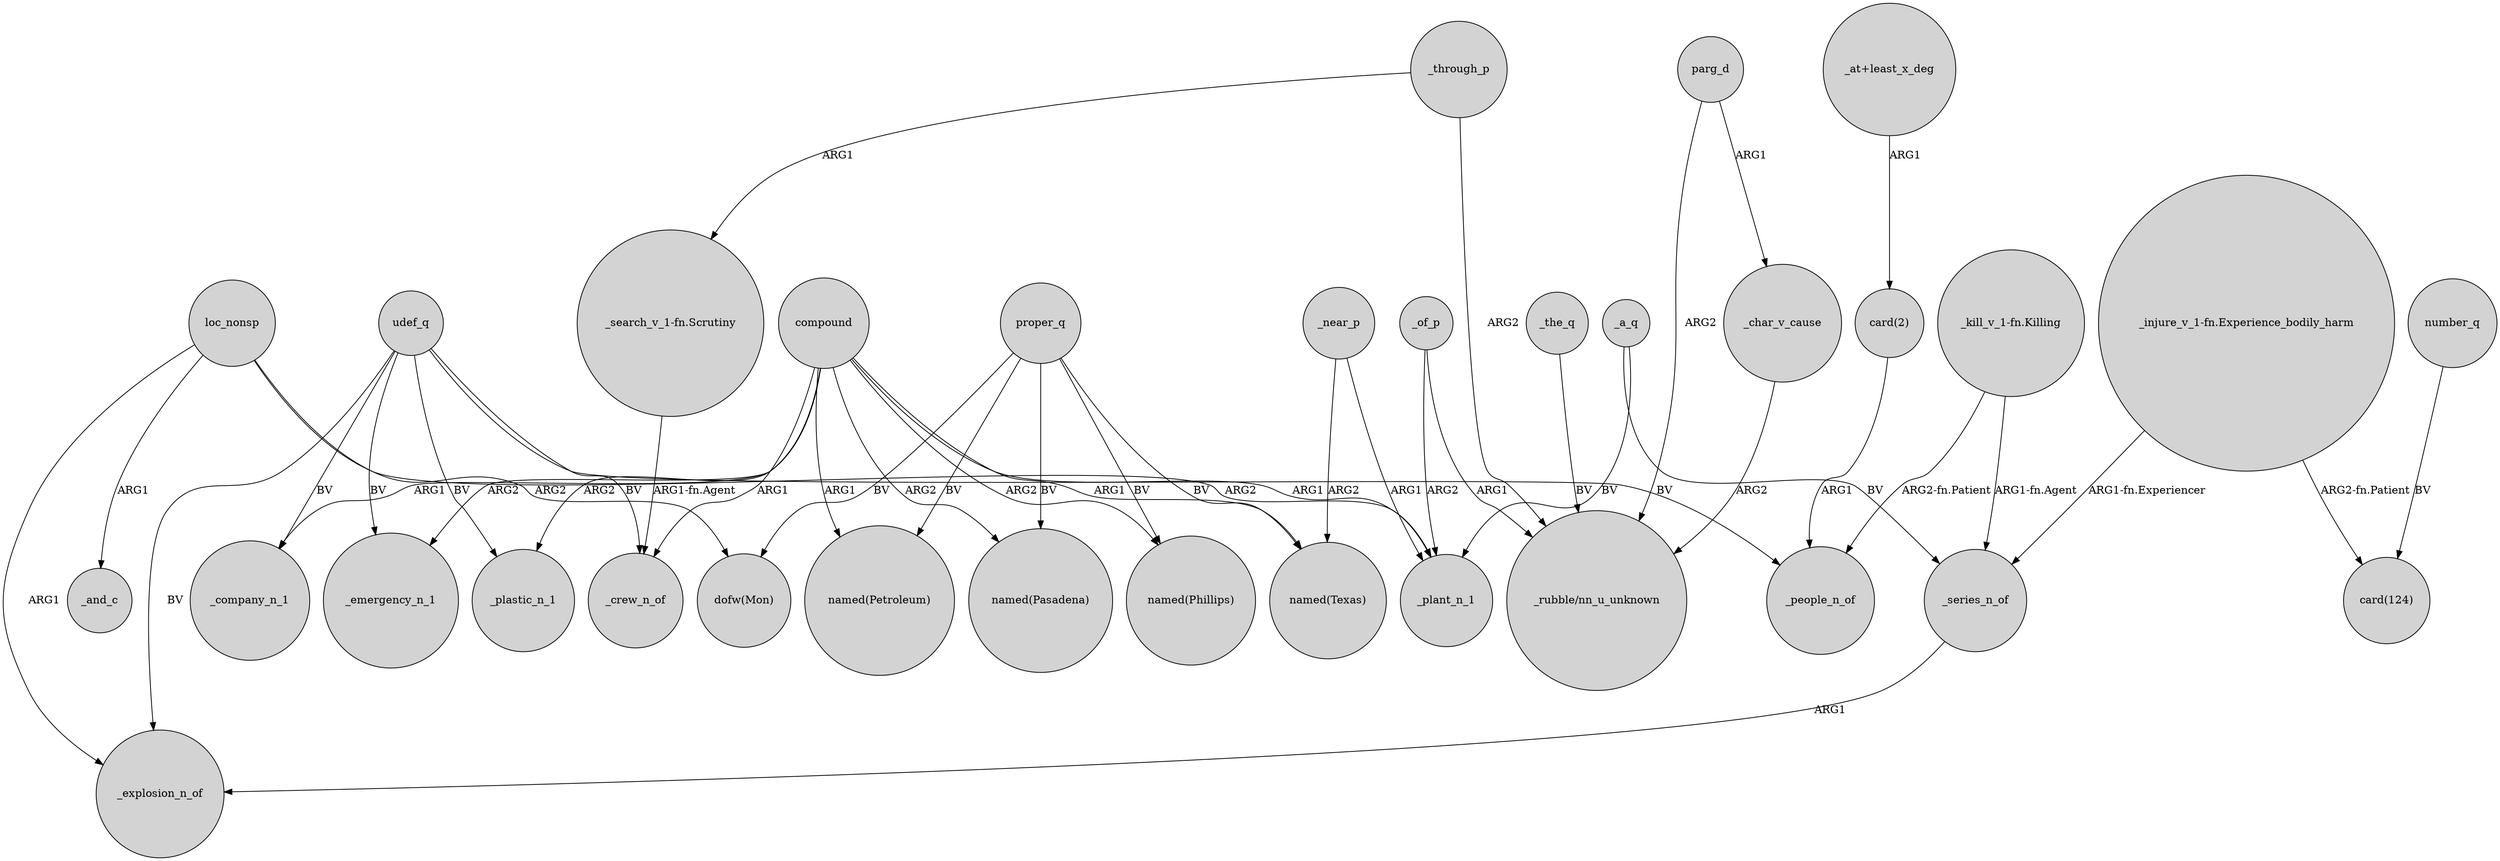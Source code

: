 digraph {
	node [shape=circle style=filled]
	loc_nonsp -> _and_c [label=ARG1]
	compound -> _emergency_n_1 [label=ARG2]
	proper_q -> "named(Petroleum)" [label=BV]
	udef_q -> _explosion_n_of [label=BV]
	"_kill_v_1-fn.Killing" -> _series_n_of [label="ARG1-fn.Agent"]
	number_q -> "card(124)" [label=BV]
	compound -> "named(Texas)" [label=ARG1]
	_through_p -> "_rubble/nn_u_unknown" [label=ARG2]
	udef_q -> _plastic_n_1 [label=BV]
	compound -> "named(Pasadena)" [label=ARG2]
	udef_q -> _crew_n_of [label=BV]
	loc_nonsp -> _plant_n_1 [label=ARG2]
	_char_v_cause -> "_rubble/nn_u_unknown" [label=ARG2]
	_through_p -> "_search_v_1-fn.Scrutiny" [label=ARG1]
	parg_d -> _char_v_cause [label=ARG1]
	_near_p -> "named(Texas)" [label=ARG2]
	loc_nonsp -> _explosion_n_of [label=ARG1]
	compound -> _company_n_1 [label=ARG1]
	compound -> _plant_n_1 [label=ARG1]
	"_at+least_x_deg" -> "card(2)" [label=ARG1]
	proper_q -> "named(Pasadena)" [label=BV]
	"card(2)" -> _people_n_of [label=ARG1]
	proper_q -> "named(Texas)" [label=BV]
	udef_q -> _people_n_of [label=BV]
	_of_p -> _plant_n_1 [label=ARG2]
	_the_q -> "_rubble/nn_u_unknown" [label=BV]
	_a_q -> _series_n_of [label=BV]
	udef_q -> _emergency_n_1 [label=BV]
	proper_q -> "dofw(Mon)" [label=BV]
	compound -> "named(Petroleum)" [label=ARG1]
	compound -> _plastic_n_1 [label=ARG2]
	"_injure_v_1-fn.Experience_bodily_harm" -> "card(124)" [label="ARG2-fn.Patient"]
	_of_p -> "_rubble/nn_u_unknown" [label=ARG1]
	"_search_v_1-fn.Scrutiny" -> _crew_n_of [label="ARG1-fn.Agent"]
	loc_nonsp -> "dofw(Mon)" [label=ARG2]
	parg_d -> "_rubble/nn_u_unknown" [label=ARG2]
	_near_p -> _plant_n_1 [label=ARG1]
	compound -> "named(Phillips)" [label=ARG2]
	"_kill_v_1-fn.Killing" -> _people_n_of [label="ARG2-fn.Patient"]
	"_injure_v_1-fn.Experience_bodily_harm" -> _series_n_of [label="ARG1-fn.Experiencer"]
	compound -> _crew_n_of [label=ARG1]
	_series_n_of -> _explosion_n_of [label=ARG1]
	proper_q -> "named(Phillips)" [label=BV]
	udef_q -> _company_n_1 [label=BV]
	_a_q -> _plant_n_1 [label=BV]
}
